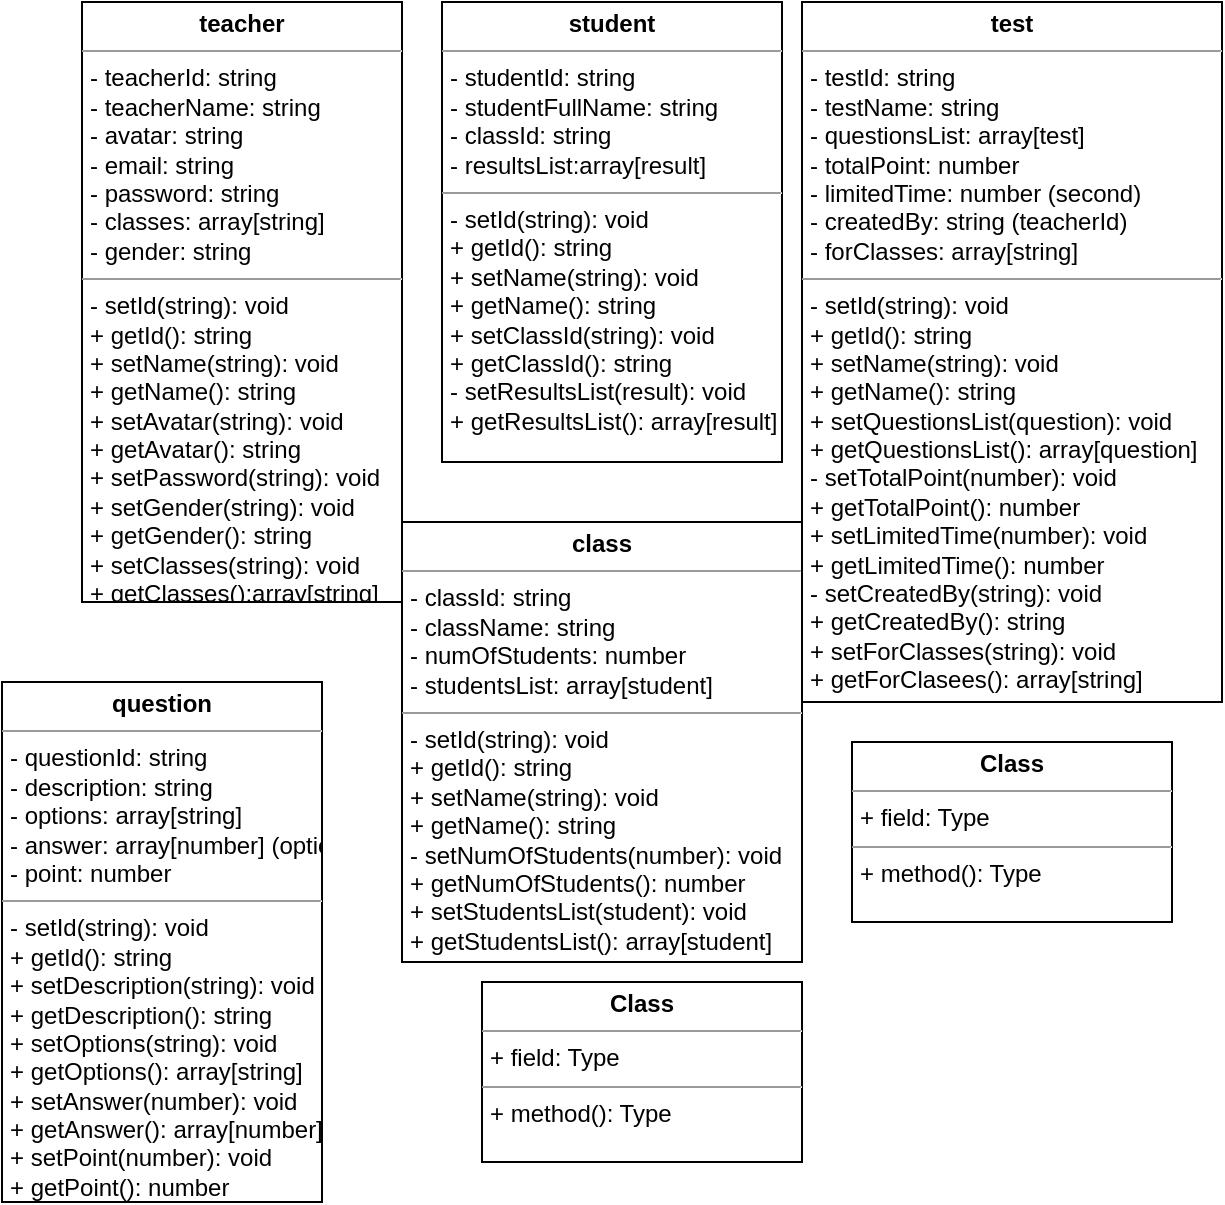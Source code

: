 <mxfile version="14.4.8" type="github">
  <diagram id="9277rnPYpbhCqatuUx9B" name="Page-1">
    <mxGraphModel dx="511" dy="422" grid="1" gridSize="10" guides="1" tooltips="1" connect="1" arrows="1" fold="1" page="1" pageScale="1" pageWidth="850" pageHeight="1100" math="0" shadow="0">
      <root>
        <mxCell id="0" />
        <mxCell id="1" parent="0" />
        <mxCell id="6oHkGCZnOsk_m-k36Il0-9" value="&lt;p style=&quot;margin: 0px ; margin-top: 4px ; text-align: center&quot;&gt;&lt;b&gt;teacher&lt;/b&gt;&lt;/p&gt;&lt;hr size=&quot;1&quot;&gt;&lt;p style=&quot;margin: 0px ; margin-left: 4px&quot;&gt;- teacherId: string&lt;/p&gt;&lt;p style=&quot;margin: 0px ; margin-left: 4px&quot;&gt;- teacherName: string&lt;/p&gt;&lt;p style=&quot;margin: 0px ; margin-left: 4px&quot;&gt;- avatar: string&lt;/p&gt;&lt;p style=&quot;margin: 0px ; margin-left: 4px&quot;&gt;- email: string&lt;/p&gt;&lt;p style=&quot;margin: 0px ; margin-left: 4px&quot;&gt;- password: string&lt;/p&gt;&lt;p style=&quot;margin: 0px ; margin-left: 4px&quot;&gt;- classes: array[string]&lt;/p&gt;&lt;p style=&quot;margin: 0px ; margin-left: 4px&quot;&gt;- gender: string&lt;/p&gt;&lt;hr size=&quot;1&quot;&gt;&lt;p style=&quot;margin: 0px ; margin-left: 4px&quot;&gt;- setId(string): void&lt;/p&gt;&lt;p style=&quot;margin: 0px ; margin-left: 4px&quot;&gt;+ getId(): string&lt;/p&gt;&lt;p style=&quot;margin: 0px ; margin-left: 4px&quot;&gt;+ setName(string): void&lt;/p&gt;&lt;p style=&quot;margin: 0px ; margin-left: 4px&quot;&gt;+ getName(): string&lt;/p&gt;&lt;p style=&quot;margin: 0px ; margin-left: 4px&quot;&gt;+ setAvatar(string): void&lt;/p&gt;&lt;p style=&quot;margin: 0px ; margin-left: 4px&quot;&gt;+ getAvatar(): string&lt;/p&gt;&lt;p style=&quot;margin: 0px ; margin-left: 4px&quot;&gt;+ setPassword(string): void&lt;/p&gt;&lt;p style=&quot;margin: 0px ; margin-left: 4px&quot;&gt;+ setGender(string): void&lt;/p&gt;&lt;p style=&quot;margin: 0px ; margin-left: 4px&quot;&gt;+ getGender(): string&lt;/p&gt;&lt;p style=&quot;margin: 0px ; margin-left: 4px&quot;&gt;+ setClasses(string): void&lt;/p&gt;&lt;p style=&quot;margin: 0px ; margin-left: 4px&quot;&gt;+ getClasses():array[string]&lt;/p&gt;&lt;p style=&quot;margin: 0px ; margin-left: 4px&quot;&gt;&lt;br&gt;&lt;/p&gt;" style="verticalAlign=top;align=left;overflow=fill;fontSize=12;fontFamily=Helvetica;html=1;" vertex="1" parent="1">
          <mxGeometry x="280" y="140" width="160" height="300" as="geometry" />
        </mxCell>
        <mxCell id="6oHkGCZnOsk_m-k36Il0-10" value="&lt;p style=&quot;margin: 0px ; margin-top: 4px ; text-align: center&quot;&gt;&lt;b&gt;student&lt;/b&gt;&lt;/p&gt;&lt;hr size=&quot;1&quot;&gt;&lt;p style=&quot;margin: 0px ; margin-left: 4px&quot;&gt;- studentId: string&lt;/p&gt;&lt;p style=&quot;margin: 0px ; margin-left: 4px&quot;&gt;- studentFullName: string&lt;/p&gt;&lt;p style=&quot;margin: 0px ; margin-left: 4px&quot;&gt;- classId: string&lt;/p&gt;&lt;p style=&quot;margin: 0px ; margin-left: 4px&quot;&gt;- resultsList:array[result]&lt;/p&gt;&lt;hr size=&quot;1&quot;&gt;&lt;p style=&quot;margin: 0px ; margin-left: 4px&quot;&gt;- setId(string): void&lt;/p&gt;&lt;p style=&quot;margin: 0px ; margin-left: 4px&quot;&gt;+ getId(): string&lt;/p&gt;&lt;p style=&quot;margin: 0px ; margin-left: 4px&quot;&gt;+ setName(string): void&lt;/p&gt;&lt;p style=&quot;margin: 0px ; margin-left: 4px&quot;&gt;+ getName(): string&lt;/p&gt;&lt;p style=&quot;margin: 0px ; margin-left: 4px&quot;&gt;+ setClassId(string): void&lt;/p&gt;&lt;p style=&quot;margin: 0px ; margin-left: 4px&quot;&gt;+ getClassId(): string&lt;/p&gt;&lt;p style=&quot;margin: 0px ; margin-left: 4px&quot;&gt;- setResultsList(result): void&lt;/p&gt;&lt;p style=&quot;margin: 0px ; margin-left: 4px&quot;&gt;+ getResultsList(): array[result]&amp;nbsp;&lt;/p&gt;" style="verticalAlign=top;align=left;overflow=fill;fontSize=12;fontFamily=Helvetica;html=1;" vertex="1" parent="1">
          <mxGeometry x="460" y="140" width="170" height="230" as="geometry" />
        </mxCell>
        <mxCell id="6oHkGCZnOsk_m-k36Il0-11" value="&lt;p style=&quot;margin: 0px ; margin-top: 4px ; text-align: center&quot;&gt;&lt;b&gt;class&lt;/b&gt;&lt;/p&gt;&lt;hr size=&quot;1&quot;&gt;&lt;p style=&quot;margin: 0px ; margin-left: 4px&quot;&gt;- classId: string&lt;/p&gt;&lt;p style=&quot;margin: 0px ; margin-left: 4px&quot;&gt;- className: string&lt;/p&gt;&lt;p style=&quot;margin: 0px ; margin-left: 4px&quot;&gt;- numOfStudents: number&lt;/p&gt;&lt;p style=&quot;margin: 0px ; margin-left: 4px&quot;&gt;- studentsList: array[student]&lt;/p&gt;&lt;hr size=&quot;1&quot;&gt;&lt;p style=&quot;margin: 0px ; margin-left: 4px&quot;&gt;- setId(string): void&lt;/p&gt;&lt;p style=&quot;margin: 0px ; margin-left: 4px&quot;&gt;+ getId(): string&lt;/p&gt;&lt;p style=&quot;margin: 0px 0px 0px 4px&quot;&gt;+ setName(string): void&lt;/p&gt;&lt;p style=&quot;margin: 0px 0px 0px 4px&quot;&gt;+ getName(): string&lt;/p&gt;&lt;p style=&quot;margin: 0px 0px 0px 4px&quot;&gt;- setNumOfStudents(number): void&lt;/p&gt;&lt;p style=&quot;margin: 0px 0px 0px 4px&quot;&gt;+ getNumOfStudents(): number&lt;/p&gt;&lt;p style=&quot;margin: 0px 0px 0px 4px&quot;&gt;+ setStudentsList(student): void&lt;/p&gt;&lt;p style=&quot;margin: 0px 0px 0px 4px&quot;&gt;+ getStudentsList(): array[student]&lt;/p&gt;" style="verticalAlign=top;align=left;overflow=fill;fontSize=12;fontFamily=Helvetica;html=1;" vertex="1" parent="1">
          <mxGeometry x="440" y="400" width="200" height="220" as="geometry" />
        </mxCell>
        <mxCell id="6oHkGCZnOsk_m-k36Il0-12" value="&lt;p style=&quot;margin: 0px ; margin-top: 4px ; text-align: center&quot;&gt;&lt;b&gt;test&lt;/b&gt;&lt;/p&gt;&lt;hr size=&quot;1&quot;&gt;&lt;p style=&quot;margin: 0px ; margin-left: 4px&quot;&gt;- testId: string&lt;/p&gt;&lt;p style=&quot;margin: 0px ; margin-left: 4px&quot;&gt;- testName: string&lt;/p&gt;&lt;p style=&quot;margin: 0px ; margin-left: 4px&quot;&gt;- questionsList: array[test]&lt;/p&gt;&lt;p style=&quot;margin: 0px ; margin-left: 4px&quot;&gt;- totalPoint: number&lt;/p&gt;&lt;p style=&quot;margin: 0px ; margin-left: 4px&quot;&gt;- limitedTime: number (second)&lt;/p&gt;&lt;p style=&quot;margin: 0px ; margin-left: 4px&quot;&gt;- createdBy: string (teacherId)&lt;/p&gt;&lt;p style=&quot;margin: 0px ; margin-left: 4px&quot;&gt;- forClasses: array[string]&lt;/p&gt;&lt;hr size=&quot;1&quot;&gt;&lt;p style=&quot;margin: 0px 0px 0px 4px&quot;&gt;- setId(string): void&lt;/p&gt;&lt;p style=&quot;margin: 0px 0px 0px 4px&quot;&gt;+ getId(): string&lt;/p&gt;&lt;p style=&quot;margin: 0px 0px 0px 4px&quot;&gt;+ setName(string): void&lt;/p&gt;&lt;p style=&quot;margin: 0px 0px 0px 4px&quot;&gt;+ getName(): string&lt;/p&gt;&lt;p style=&quot;margin: 0px 0px 0px 4px&quot;&gt;+ setQuestionsList(question): void&lt;/p&gt;&lt;p style=&quot;margin: 0px 0px 0px 4px&quot;&gt;+ getQuestionsList(): array[question]&lt;/p&gt;&lt;p style=&quot;margin: 0px 0px 0px 4px&quot;&gt;- setTotalPoint(number): void&lt;/p&gt;&lt;p style=&quot;margin: 0px 0px 0px 4px&quot;&gt;+ getTotalPoint(): number&lt;/p&gt;&lt;p style=&quot;margin: 0px 0px 0px 4px&quot;&gt;+ setLimitedTime(number): void&lt;/p&gt;&lt;p style=&quot;margin: 0px 0px 0px 4px&quot;&gt;+ getLimitedTime(): number&lt;/p&gt;&lt;p style=&quot;margin: 0px 0px 0px 4px&quot;&gt;- setCreatedBy(string): void&lt;/p&gt;&lt;p style=&quot;margin: 0px 0px 0px 4px&quot;&gt;+ getCreatedBy(): string&lt;/p&gt;&lt;p style=&quot;margin: 0px 0px 0px 4px&quot;&gt;+ setForClasses(string): void&lt;/p&gt;&lt;p style=&quot;margin: 0px 0px 0px 4px&quot;&gt;+ getForClasees(): array[string]&lt;/p&gt;" style="verticalAlign=top;align=left;overflow=fill;fontSize=12;fontFamily=Helvetica;html=1;" vertex="1" parent="1">
          <mxGeometry x="640" y="140" width="210" height="350" as="geometry" />
        </mxCell>
        <mxCell id="6oHkGCZnOsk_m-k36Il0-13" value="&lt;p style=&quot;margin: 0px ; margin-top: 4px ; text-align: center&quot;&gt;&lt;b&gt;question&lt;/b&gt;&lt;/p&gt;&lt;hr size=&quot;1&quot;&gt;&lt;p style=&quot;margin: 0px 0px 0px 4px&quot;&gt;- questionId: string&lt;/p&gt;&lt;p style=&quot;margin: 0px 0px 0px 4px&quot;&gt;- description: string&lt;/p&gt;&lt;p style=&quot;margin: 0px 0px 0px 4px&quot;&gt;- options: array[string]&lt;/p&gt;&lt;p style=&quot;margin: 0px 0px 0px 4px&quot;&gt;- answer: array[number] (options id)&lt;/p&gt;&lt;p style=&quot;margin: 0px 0px 0px 4px&quot;&gt;- point: number&lt;/p&gt;&lt;hr size=&quot;1&quot;&gt;&lt;p style=&quot;margin: 0px ; margin-left: 4px&quot;&gt;- setId(string): void&lt;/p&gt;&lt;p style=&quot;margin: 0px ; margin-left: 4px&quot;&gt;+ getId(): string&lt;/p&gt;&lt;p style=&quot;margin: 0px ; margin-left: 4px&quot;&gt;+ setDescription(string): void&lt;/p&gt;&lt;p style=&quot;margin: 0px ; margin-left: 4px&quot;&gt;+ getDescription(): string&lt;/p&gt;&lt;p style=&quot;margin: 0px ; margin-left: 4px&quot;&gt;+ setOptions(string): void&lt;/p&gt;&lt;p style=&quot;margin: 0px ; margin-left: 4px&quot;&gt;+ getOptions(): array[string]&lt;/p&gt;&lt;p style=&quot;margin: 0px ; margin-left: 4px&quot;&gt;+ setAnswer(number): void&lt;/p&gt;&lt;p style=&quot;margin: 0px ; margin-left: 4px&quot;&gt;+ getAnswer(): array[number]&lt;/p&gt;&lt;p style=&quot;margin: 0px ; margin-left: 4px&quot;&gt;+ setPoint(number): void&lt;/p&gt;&lt;p style=&quot;margin: 0px ; margin-left: 4px&quot;&gt;+ getPoint(): number&lt;/p&gt;" style="verticalAlign=top;align=left;overflow=fill;fontSize=12;fontFamily=Helvetica;html=1;" vertex="1" parent="1">
          <mxGeometry x="240" y="480" width="160" height="260" as="geometry" />
        </mxCell>
        <mxCell id="6oHkGCZnOsk_m-k36Il0-14" value="&lt;p style=&quot;margin:0px;margin-top:4px;text-align:center;&quot;&gt;&lt;b&gt;Class&lt;/b&gt;&lt;/p&gt;&lt;hr size=&quot;1&quot;/&gt;&lt;p style=&quot;margin:0px;margin-left:4px;&quot;&gt;+ field: Type&lt;/p&gt;&lt;hr size=&quot;1&quot;/&gt;&lt;p style=&quot;margin:0px;margin-left:4px;&quot;&gt;+ method(): Type&lt;/p&gt;" style="verticalAlign=top;align=left;overflow=fill;fontSize=12;fontFamily=Helvetica;html=1;" vertex="1" parent="1">
          <mxGeometry x="665" y="510" width="160" height="90" as="geometry" />
        </mxCell>
        <mxCell id="6oHkGCZnOsk_m-k36Il0-16" value="&lt;p style=&quot;margin:0px;margin-top:4px;text-align:center;&quot;&gt;&lt;b&gt;Class&lt;/b&gt;&lt;/p&gt;&lt;hr size=&quot;1&quot;/&gt;&lt;p style=&quot;margin:0px;margin-left:4px;&quot;&gt;+ field: Type&lt;/p&gt;&lt;hr size=&quot;1&quot;/&gt;&lt;p style=&quot;margin:0px;margin-left:4px;&quot;&gt;+ method(): Type&lt;/p&gt;" style="verticalAlign=top;align=left;overflow=fill;fontSize=12;fontFamily=Helvetica;html=1;" vertex="1" parent="1">
          <mxGeometry x="480" y="630" width="160" height="90" as="geometry" />
        </mxCell>
      </root>
    </mxGraphModel>
  </diagram>
</mxfile>
